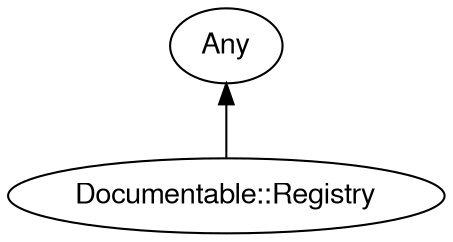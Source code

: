 digraph "perl6-type-graph" {
    rankdir=BT;
    splines=polyline;
    overlap=false; 
    // Types
    "Documentable::Registry" [color="#000000", fontcolor="#000000", href="/type/Documentable::Registry", fontname="FreeSans"];
    "Any" [color="#000000", fontcolor="#000000", href="/type/Any", fontname="FreeSans"];

    // Superclasses
    "Documentable::Registry" -> "Any" [color="#000000"];

    // Roles
}
